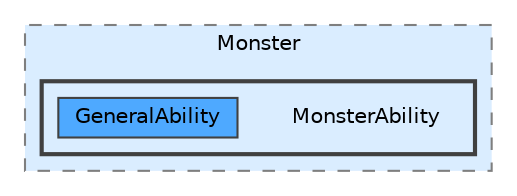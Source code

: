 digraph "Q:/IdleWave/Projet/Assets/Scripts/RogueGenesia/Survival/Monster/MonsterAbility"
{
 // LATEX_PDF_SIZE
  bgcolor="transparent";
  edge [fontname=Helvetica,fontsize=10,labelfontname=Helvetica,labelfontsize=10];
  node [fontname=Helvetica,fontsize=10,shape=box,height=0.2,width=0.4];
  compound=true
  subgraph clusterdir_ccbd096adcf674e78017a5a4f754a02b {
    graph [ bgcolor="#daedff", pencolor="grey50", label="Monster", fontname=Helvetica,fontsize=10 style="filled,dashed", URL="dir_ccbd096adcf674e78017a5a4f754a02b.html",tooltip=""]
  subgraph clusterdir_538f032d2ef2b6f8ce104697cb66795e {
    graph [ bgcolor="#daedff", pencolor="grey25", label="", fontname=Helvetica,fontsize=10 style="filled,bold", URL="dir_538f032d2ef2b6f8ce104697cb66795e.html",tooltip=""]
    dir_538f032d2ef2b6f8ce104697cb66795e [shape=plaintext, label="MonsterAbility"];
  dir_788c42c405973d98c2f3d37f79352838 [label="GeneralAbility", fillcolor="#4ea9ff", color="grey25", style="filled", URL="dir_788c42c405973d98c2f3d37f79352838.html",tooltip=""];
  }
  }
}

